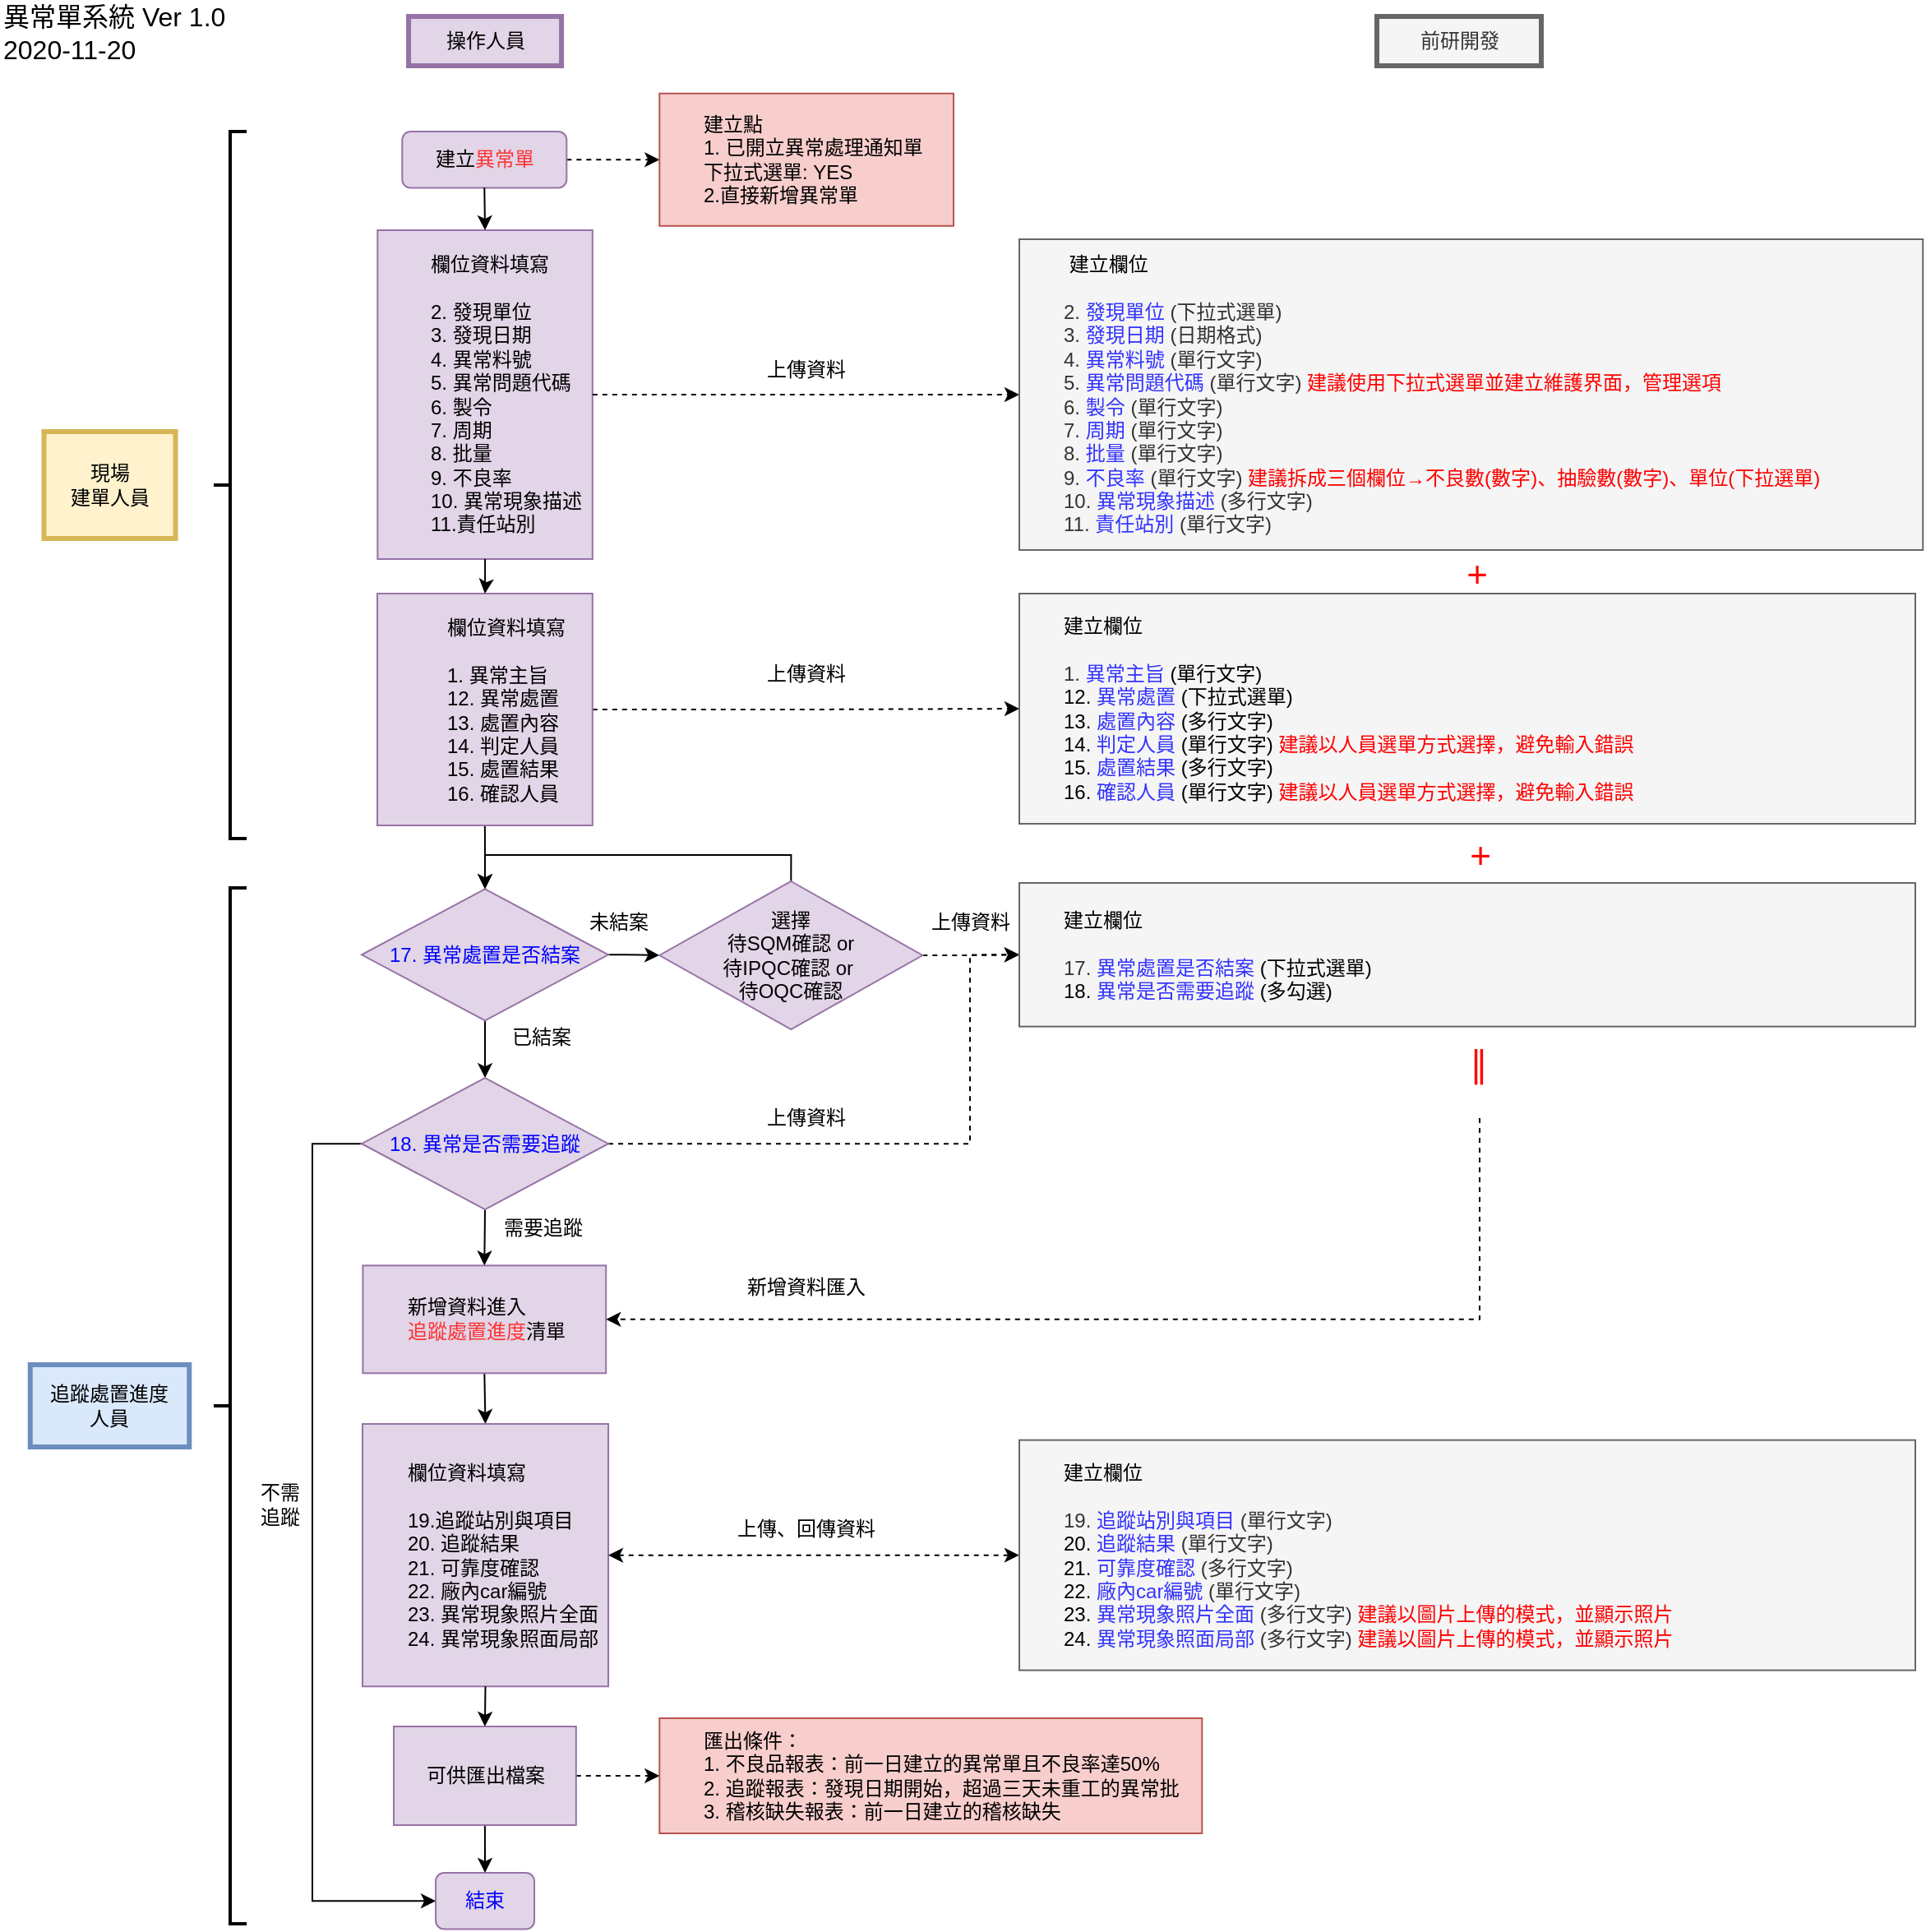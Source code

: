 <mxfile version="13.10.1" type="github">
  <diagram id="C5RBs43oDa-KdzZeNtuy" name="Page-1">
    <mxGraphModel dx="1414" dy="705" grid="1" gridSize="10" guides="1" tooltips="1" connect="1" arrows="1" fold="1" page="1" pageScale="1" pageWidth="827" pageHeight="1169" math="0" shadow="0">
      <root>
        <mxCell id="WIyWlLk6GJQsqaUBKTNV-0" />
        <mxCell id="WIyWlLk6GJQsqaUBKTNV-1" parent="WIyWlLk6GJQsqaUBKTNV-0" />
        <mxCell id="Eh5jYCoMW4ihjGhhxJcw-121" value="前研開發" style="text;html=1;strokeColor=#666666;fillColor=#f5f5f5;align=center;verticalAlign=middle;whiteSpace=wrap;rounded=0;strokeWidth=3;fontColor=#333333;" parent="WIyWlLk6GJQsqaUBKTNV-1" vertex="1">
          <mxGeometry x="877.5" y="50.0" width="100" height="30" as="geometry" />
        </mxCell>
        <mxCell id="Eh5jYCoMW4ihjGhhxJcw-122" value="&lt;span lang=&quot;EN-US&quot; style=&quot;font-size: 16px&quot;&gt;&lt;span class=&quot;926482506-07022020&quot; style=&quot;font-size: 16px&quot;&gt;異常單系統&amp;nbsp;&lt;/span&gt;&lt;/span&gt;Ver 1.0&lt;br style=&quot;font-size: 16px&quot;&gt;2020-11-20" style="text;html=1;align=left;verticalAlign=middle;resizable=0;points=[];autosize=1;fontSize=16;" parent="WIyWlLk6GJQsqaUBKTNV-1" vertex="1">
          <mxGeometry x="40" y="40" width="150" height="40" as="geometry" />
        </mxCell>
        <mxCell id="Eh5jYCoMW4ihjGhhxJcw-124" value="操作人員" style="rounded=0;whiteSpace=wrap;html=1;align=center;labelBorderColor=none;fillColor=#e1d5e7;strokeColor=#9673a6;strokeWidth=3;" parent="WIyWlLk6GJQsqaUBKTNV-1" vertex="1">
          <mxGeometry x="288.53" y="50.0" width="93" height="30" as="geometry" />
        </mxCell>
        <mxCell id="Eh5jYCoMW4ihjGhhxJcw-125" value="上傳資料" style="text;html=1;align=center;verticalAlign=middle;resizable=0;points=[];autosize=1;fontColor=#000000;" parent="WIyWlLk6GJQsqaUBKTNV-1" vertex="1">
          <mxGeometry x="500" y="255.44" width="60" height="20" as="geometry" />
        </mxCell>
        <mxCell id="Eh5jYCoMW4ihjGhhxJcw-126" value="現場&lt;br&gt;建單人員" style="text;html=1;strokeColor=#d6b656;fillColor=#fff2cc;align=center;verticalAlign=middle;whiteSpace=wrap;rounded=0;strokeWidth=3;" parent="WIyWlLk6GJQsqaUBKTNV-1" vertex="1">
          <mxGeometry x="66.76" y="302.5" width="80" height="65" as="geometry" />
        </mxCell>
        <mxCell id="Eh5jYCoMW4ihjGhhxJcw-127" value="追蹤處置進度&lt;br&gt;人員" style="text;html=1;strokeColor=#6c8ebf;fillColor=#dae8fc;align=center;verticalAlign=middle;whiteSpace=wrap;rounded=0;strokeWidth=3;" parent="WIyWlLk6GJQsqaUBKTNV-1" vertex="1">
          <mxGeometry x="58.38" y="870.0" width="96.75" height="50" as="geometry" />
        </mxCell>
        <mxCell id="cUPp4d9u8EF8deKhaHH2-52" style="edgeStyle=none;rounded=0;orthogonalLoop=1;jettySize=auto;html=1;exitX=1;exitY=0.5;exitDx=0;exitDy=0;startArrow=none;startFill=0;endArrow=classic;endFill=1;dashed=1;" parent="WIyWlLk6GJQsqaUBKTNV-1" source="Eh5jYCoMW4ihjGhhxJcw-129" target="cUPp4d9u8EF8deKhaHH2-51" edge="1">
          <mxGeometry relative="1" as="geometry" />
        </mxCell>
        <mxCell id="Eh5jYCoMW4ihjGhhxJcw-129" value="建立&lt;font color=&quot;#ff3333&quot;&gt;異常單&lt;/font&gt;" style="rounded=1;whiteSpace=wrap;html=1;strokeColor=#9673a6;strokeWidth=1;align=center;fillColor=#e1d5e7;" parent="WIyWlLk6GJQsqaUBKTNV-1" vertex="1">
          <mxGeometry x="284.65" y="120" width="100" height="34.26" as="geometry" />
        </mxCell>
        <mxCell id="Eh5jYCoMW4ihjGhhxJcw-132" value="上傳、回傳資料" style="text;html=1;align=center;verticalAlign=middle;resizable=0;points=[];autosize=1;fontColor=#000000;" parent="WIyWlLk6GJQsqaUBKTNV-1" vertex="1">
          <mxGeometry x="480" y="960" width="100" height="20" as="geometry" />
        </mxCell>
        <mxCell id="Eh5jYCoMW4ihjGhhxJcw-153" style="edgeStyle=orthogonalEdgeStyle;rounded=0;orthogonalLoop=1;jettySize=auto;html=1;exitX=0.5;exitY=1;exitDx=0;exitDy=0;entryX=0.5;entryY=0;entryDx=0;entryDy=0;startArrow=none;startFill=0;endArrow=classic;endFill=1;fontSize=12;fontColor=#FF0000;" parent="WIyWlLk6GJQsqaUBKTNV-1" source="Eh5jYCoMW4ihjGhhxJcw-155" target="Eh5jYCoMW4ihjGhhxJcw-165" edge="1">
          <mxGeometry relative="1" as="geometry">
            <mxPoint x="334.78" y="977.32" as="targetPoint" />
          </mxGeometry>
        </mxCell>
        <mxCell id="Eh5jYCoMW4ihjGhhxJcw-155" value="&lt;blockquote style=&quot;margin: 0 0 0 40px ; border: none ; padding: 0px&quot;&gt;&lt;span style=&quot;white-space: nowrap&quot;&gt;新增資料進入&lt;br&gt;&lt;font color=&quot;#ff3333&quot;&gt;追蹤處置進度&lt;/font&gt;清單&lt;br&gt;&lt;/span&gt;&lt;/blockquote&gt;" style="rounded=0;whiteSpace=wrap;html=1;align=left;labelBorderColor=none;fillColor=#e1d5e7;strokeColor=#9673a6;spacingLeft=-15;" parent="WIyWlLk6GJQsqaUBKTNV-1" vertex="1">
          <mxGeometry x="260.7" y="809.66" width="147.9" height="65.48" as="geometry" />
        </mxCell>
        <mxCell id="Eh5jYCoMW4ihjGhhxJcw-158" value="&lt;blockquote style=&quot;margin: 0 0 0 40px ; border: none ; padding: 0px&quot;&gt;&lt;div style=&quot;text-align: left&quot;&gt;&lt;span&gt;欄位資料填寫&lt;/span&gt;&lt;/div&gt;&lt;div style=&quot;text-align: left&quot;&gt;&lt;br&gt;&lt;/div&gt;&lt;div style=&quot;text-align: left&quot;&gt;&lt;span&gt;2. 發現單位&lt;/span&gt;&lt;/div&gt;&lt;div style=&quot;text-align: left&quot;&gt;&lt;span&gt;3. 發現日期&lt;/span&gt;&lt;/div&gt;&lt;div style=&quot;text-align: left&quot;&gt;&lt;span&gt;4. 異常料號&lt;/span&gt;&lt;/div&gt;&lt;div style=&quot;text-align: left&quot;&gt;&lt;span&gt;5. 異常問題代碼&lt;/span&gt;&lt;/div&gt;&lt;div style=&quot;text-align: left&quot;&gt;&lt;span&gt;6. 製令&lt;/span&gt;&lt;/div&gt;&lt;div style=&quot;text-align: left&quot;&gt;&lt;span&gt;7. 周期&lt;/span&gt;&lt;/div&gt;&lt;div style=&quot;text-align: left&quot;&gt;&lt;span&gt;8. 批量&lt;/span&gt;&lt;/div&gt;&lt;div style=&quot;text-align: left&quot;&gt;&lt;span&gt;9. 不良率&lt;/span&gt;&lt;/div&gt;&lt;div style=&quot;text-align: left&quot;&gt;&lt;span&gt;10. 異常現象描述&lt;/span&gt;&lt;/div&gt;&lt;div style=&quot;text-align: left&quot;&gt;&lt;span&gt;11.責任站別&lt;/span&gt;&lt;/div&gt;&lt;/blockquote&gt;" style="rounded=0;whiteSpace=wrap;html=1;align=center;labelBorderColor=none;fillColor=#e1d5e7;strokeColor=#9673a6;spacingLeft=-15;" parent="WIyWlLk6GJQsqaUBKTNV-1" vertex="1">
          <mxGeometry x="269.66" y="180" width="130.74" height="200" as="geometry" />
        </mxCell>
        <mxCell id="Eh5jYCoMW4ihjGhhxJcw-165" value="&lt;blockquote style=&quot;margin: 0 0 0 40px ; border: none ; padding: 0px&quot;&gt;&lt;div&gt;&lt;span style=&quot;white-space: nowrap&quot;&gt;欄位資料填寫&lt;/span&gt;&lt;/div&gt;&lt;div&gt;&lt;span style=&quot;white-space: nowrap&quot;&gt;&lt;br&gt;&lt;/span&gt;&lt;/div&gt;&lt;div&gt;&lt;span&gt;&lt;span style=&quot;white-space: nowrap&quot;&gt;19.&lt;/span&gt;追蹤站別與項目20.&amp;nbsp;&lt;/span&gt;&lt;span&gt;追蹤結果&lt;/span&gt;&lt;/div&gt;&lt;div&gt;&lt;span&gt;21. 可靠度確認&lt;/span&gt;&lt;/div&gt;&lt;div&gt;&lt;span&gt;22. 廠內car編號&lt;/span&gt;&lt;/div&gt;&lt;div&gt;&lt;span&gt;23. 異常現象照片全面&lt;/span&gt;&lt;/div&gt;&lt;div&gt;&lt;span&gt;24. 異常現象照面局部&lt;/span&gt;&lt;/div&gt;&lt;/blockquote&gt;" style="rounded=0;whiteSpace=wrap;html=1;align=left;labelBorderColor=none;fillColor=#e1d5e7;strokeColor=#9673a6;spacingLeft=-15;" parent="WIyWlLk6GJQsqaUBKTNV-1" vertex="1">
          <mxGeometry x="260.5" y="906" width="149.5" height="159.65" as="geometry" />
        </mxCell>
        <mxCell id="Eh5jYCoMW4ihjGhhxJcw-221" style="edgeStyle=orthogonalEdgeStyle;rounded=0;orthogonalLoop=1;jettySize=auto;html=1;exitX=0.5;exitY=1;exitDx=0;exitDy=0;entryX=0.5;entryY=0;entryDx=0;entryDy=0;" parent="WIyWlLk6GJQsqaUBKTNV-1" source="Eh5jYCoMW4ihjGhhxJcw-129" target="Eh5jYCoMW4ihjGhhxJcw-158" edge="1">
          <mxGeometry relative="1" as="geometry">
            <mxPoint x="334.66" y="194.26" as="sourcePoint" />
            <mxPoint x="334.65" y="207" as="targetPoint" />
          </mxGeometry>
        </mxCell>
        <mxCell id="Eh5jYCoMW4ihjGhhxJcw-230" value="" style="strokeWidth=2;html=1;shape=mxgraph.flowchart.annotation_2;align=left;labelPosition=right;pointerEvents=1;" parent="WIyWlLk6GJQsqaUBKTNV-1" vertex="1">
          <mxGeometry x="170" y="120" width="20" height="430" as="geometry" />
        </mxCell>
        <mxCell id="Eh5jYCoMW4ihjGhhxJcw-231" value="" style="strokeWidth=2;html=1;shape=mxgraph.flowchart.annotation_2;align=left;labelPosition=right;pointerEvents=1;" parent="WIyWlLk6GJQsqaUBKTNV-1" vertex="1">
          <mxGeometry x="170" y="580" width="20" height="630" as="geometry" />
        </mxCell>
        <mxCell id="Eh5jYCoMW4ihjGhhxJcw-249" style="edgeStyle=orthogonalEdgeStyle;rounded=0;orthogonalLoop=1;jettySize=auto;html=1;exitX=0.5;exitY=1;exitDx=0;exitDy=0;entryX=0.5;entryY=0;entryDx=0;entryDy=0;" parent="WIyWlLk6GJQsqaUBKTNV-1" source="Eh5jYCoMW4ihjGhhxJcw-244" target="Eh5jYCoMW4ihjGhhxJcw-248" edge="1">
          <mxGeometry relative="1" as="geometry">
            <mxPoint x="335.0" y="685.58" as="targetPoint" />
          </mxGeometry>
        </mxCell>
        <mxCell id="Eh5jYCoMW4ihjGhhxJcw-254" style="edgeStyle=orthogonalEdgeStyle;rounded=0;orthogonalLoop=1;jettySize=auto;html=1;exitX=1;exitY=0.5;exitDx=0;exitDy=0;" parent="WIyWlLk6GJQsqaUBKTNV-1" source="Eh5jYCoMW4ihjGhhxJcw-244" target="cUPp4d9u8EF8deKhaHH2-3" edge="1">
          <mxGeometry relative="1" as="geometry">
            <mxPoint x="441.15" y="620.655" as="targetPoint" />
          </mxGeometry>
        </mxCell>
        <mxCell id="Eh5jYCoMW4ihjGhhxJcw-244" value="&lt;span style=&quot;color: rgb(0 , 0 , 255)&quot;&gt;17. 異常處置是否結案&lt;/span&gt;" style="rhombus;whiteSpace=wrap;html=1;fillColor=#e1d5e7;strokeColor=#9673a6;" parent="WIyWlLk6GJQsqaUBKTNV-1" vertex="1">
          <mxGeometry x="260" y="580.65" width="150" height="80" as="geometry" />
        </mxCell>
        <mxCell id="Eh5jYCoMW4ihjGhhxJcw-247" value="已結案" style="text;html=1;align=center;verticalAlign=middle;resizable=0;points=[];autosize=1;fontColor=#000000;" parent="WIyWlLk6GJQsqaUBKTNV-1" vertex="1">
          <mxGeometry x="344.4" y="660.65" width="50" height="20" as="geometry" />
        </mxCell>
        <mxCell id="Eh5jYCoMW4ihjGhhxJcw-250" style="edgeStyle=orthogonalEdgeStyle;rounded=0;orthogonalLoop=1;jettySize=auto;html=1;exitX=0.5;exitY=1;exitDx=0;exitDy=0;entryX=0.5;entryY=0;entryDx=0;entryDy=0;" parent="WIyWlLk6GJQsqaUBKTNV-1" source="Eh5jYCoMW4ihjGhhxJcw-248" target="Eh5jYCoMW4ihjGhhxJcw-155" edge="1">
          <mxGeometry relative="1" as="geometry" />
        </mxCell>
        <mxCell id="4e2cg7TeYEzU8dZEfggz-12" style="edgeStyle=orthogonalEdgeStyle;rounded=0;orthogonalLoop=1;jettySize=auto;html=1;exitX=1;exitY=0.5;exitDx=0;exitDy=0;entryX=0;entryY=0.5;entryDx=0;entryDy=0;dashed=1;" edge="1" parent="WIyWlLk6GJQsqaUBKTNV-1" source="Eh5jYCoMW4ihjGhhxJcw-248" target="4e2cg7TeYEzU8dZEfggz-20">
          <mxGeometry relative="1" as="geometry">
            <mxPoint x="660" y="620.65" as="targetPoint" />
            <Array as="points">
              <mxPoint x="630" y="736" />
              <mxPoint x="630" y="621" />
            </Array>
          </mxGeometry>
        </mxCell>
        <mxCell id="4e2cg7TeYEzU8dZEfggz-18" style="edgeStyle=orthogonalEdgeStyle;rounded=0;orthogonalLoop=1;jettySize=auto;html=1;exitX=0;exitY=0.5;exitDx=0;exitDy=0;entryX=0;entryY=0.5;entryDx=0;entryDy=0;startArrow=none;startFill=0;" edge="1" parent="WIyWlLk6GJQsqaUBKTNV-1" source="Eh5jYCoMW4ihjGhhxJcw-248" target="cUPp4d9u8EF8deKhaHH2-22">
          <mxGeometry relative="1" as="geometry">
            <Array as="points">
              <mxPoint x="230" y="736" />
              <mxPoint x="230" y="1196" />
            </Array>
          </mxGeometry>
        </mxCell>
        <mxCell id="Eh5jYCoMW4ihjGhhxJcw-248" value="&lt;span style=&quot;color: rgb(0 , 0 , 255)&quot;&gt;18. 異常是否需要追蹤&lt;/span&gt;" style="rhombus;whiteSpace=wrap;html=1;fillColor=#e1d5e7;strokeColor=#9673a6;" parent="WIyWlLk6GJQsqaUBKTNV-1" vertex="1">
          <mxGeometry x="260" y="695.58" width="150" height="80" as="geometry" />
        </mxCell>
        <mxCell id="Eh5jYCoMW4ihjGhhxJcw-251" value="需要追蹤" style="text;html=1;align=center;verticalAlign=middle;resizable=0;points=[];autosize=1;fontColor=#000000;" parent="WIyWlLk6GJQsqaUBKTNV-1" vertex="1">
          <mxGeometry x="340.4" y="777.0" width="60" height="20" as="geometry" />
        </mxCell>
        <mxCell id="cUPp4d9u8EF8deKhaHH2-0" value="未結案" style="text;html=1;align=center;verticalAlign=middle;resizable=0;points=[];autosize=1;fontColor=#000000;" parent="WIyWlLk6GJQsqaUBKTNV-1" vertex="1">
          <mxGeometry x="391.15" y="590.96" width="50" height="20" as="geometry" />
        </mxCell>
        <mxCell id="4e2cg7TeYEzU8dZEfggz-2" style="edgeStyle=orthogonalEdgeStyle;rounded=0;orthogonalLoop=1;jettySize=auto;html=1;exitX=0.5;exitY=0;exitDx=0;exitDy=0;entryX=0.5;entryY=0;entryDx=0;entryDy=0;" edge="1" parent="WIyWlLk6GJQsqaUBKTNV-1" source="cUPp4d9u8EF8deKhaHH2-3" target="Eh5jYCoMW4ihjGhhxJcw-244">
          <mxGeometry relative="1" as="geometry">
            <Array as="points">
              <mxPoint x="521.4" y="560" />
              <mxPoint x="335.4" y="560" />
            </Array>
          </mxGeometry>
        </mxCell>
        <mxCell id="4e2cg7TeYEzU8dZEfggz-11" style="edgeStyle=orthogonalEdgeStyle;rounded=0;orthogonalLoop=1;jettySize=auto;html=1;exitX=1;exitY=0.5;exitDx=0;exitDy=0;entryX=0;entryY=0.5;entryDx=0;entryDy=0;dashed=1;" edge="1" parent="WIyWlLk6GJQsqaUBKTNV-1" source="cUPp4d9u8EF8deKhaHH2-3" target="4e2cg7TeYEzU8dZEfggz-20">
          <mxGeometry relative="1" as="geometry">
            <mxPoint x="660" y="620.65" as="targetPoint" />
          </mxGeometry>
        </mxCell>
        <mxCell id="cUPp4d9u8EF8deKhaHH2-3" value="&lt;span&gt;選擇&lt;/span&gt;&lt;br&gt;&lt;span&gt;待SQM確認 or&lt;/span&gt;&lt;br&gt;&lt;span&gt;待IPQC確認 or&amp;nbsp;&lt;/span&gt;&lt;br&gt;&lt;span&gt;待OQC確認&lt;/span&gt;" style="rhombus;whiteSpace=wrap;html=1;fillColor=#e1d5e7;strokeColor=#9673a6;" parent="WIyWlLk6GJQsqaUBKTNV-1" vertex="1">
          <mxGeometry x="441.15" y="576" width="160" height="90" as="geometry" />
        </mxCell>
        <mxCell id="cUPp4d9u8EF8deKhaHH2-9" value="不需&lt;br&gt;追蹤" style="text;html=1;align=center;verticalAlign=middle;resizable=0;points=[];autosize=1;fontColor=#000000;" parent="WIyWlLk6GJQsqaUBKTNV-1" vertex="1">
          <mxGeometry x="190" y="940.0" width="40" height="30" as="geometry" />
        </mxCell>
        <mxCell id="cUPp4d9u8EF8deKhaHH2-42" style="rounded=0;orthogonalLoop=1;jettySize=auto;html=1;exitX=0.5;exitY=1;exitDx=0;exitDy=0;entryX=0.5;entryY=0;entryDx=0;entryDy=0;" parent="WIyWlLk6GJQsqaUBKTNV-1" source="4e2cg7TeYEzU8dZEfggz-3" target="Eh5jYCoMW4ihjGhhxJcw-244" edge="1">
          <mxGeometry relative="1" as="geometry">
            <mxPoint x="335.1" y="691" as="sourcePoint" />
          </mxGeometry>
        </mxCell>
        <mxCell id="cUPp4d9u8EF8deKhaHH2-22" value="&lt;font color=&quot;#0000ff&quot;&gt;結束&lt;/font&gt;" style="rounded=1;whiteSpace=wrap;html=1;strokeColor=#9673a6;strokeWidth=1;align=center;fillColor=#e1d5e7;" parent="WIyWlLk6GJQsqaUBKTNV-1" vertex="1">
          <mxGeometry x="305.03" y="1179" width="60" height="34.26" as="geometry" />
        </mxCell>
        <mxCell id="cUPp4d9u8EF8deKhaHH2-23" style="edgeStyle=orthogonalEdgeStyle;rounded=0;orthogonalLoop=1;jettySize=auto;html=1;exitX=0.5;exitY=1;exitDx=0;exitDy=0;entryX=0.5;entryY=0;entryDx=0;entryDy=0;startArrow=none;startFill=0;endArrow=classic;endFill=1;fontSize=21;" parent="WIyWlLk6GJQsqaUBKTNV-1" source="4e2cg7TeYEzU8dZEfggz-1" target="cUPp4d9u8EF8deKhaHH2-22" edge="1">
          <mxGeometry relative="1" as="geometry">
            <mxPoint x="334.78" y="1287.19" as="targetPoint" />
            <mxPoint x="335.0" y="1065.65" as="sourcePoint" />
          </mxGeometry>
        </mxCell>
        <mxCell id="cUPp4d9u8EF8deKhaHH2-25" style="edgeStyle=orthogonalEdgeStyle;rounded=0;orthogonalLoop=1;jettySize=auto;html=1;exitX=1;exitY=0.5;exitDx=0;exitDy=0;dashed=1;startArrow=none;startFill=0;endArrow=classic;endFill=1;fontSize=12;fontColor=#FF0000;entryX=0;entryY=0.5;entryDx=0;entryDy=0;" parent="WIyWlLk6GJQsqaUBKTNV-1" source="Eh5jYCoMW4ihjGhhxJcw-158" target="4e2cg7TeYEzU8dZEfggz-6" edge="1">
          <mxGeometry relative="1" as="geometry">
            <mxPoint x="835.4" y="280" as="targetPoint" />
            <mxPoint x="399.66" y="280" as="sourcePoint" />
            <Array as="points" />
          </mxGeometry>
        </mxCell>
        <mxCell id="cUPp4d9u8EF8deKhaHH2-29" value="&lt;font style=&quot;font-size: 22px&quot;&gt;+&lt;/font&gt;" style="text;html=1;align=center;verticalAlign=middle;resizable=0;points=[];autosize=1;fontSize=12;fontColor=#FF0000;" parent="WIyWlLk6GJQsqaUBKTNV-1" vertex="1">
          <mxGeometry x="923.44" y="380.0" width="30" height="20" as="geometry" />
        </mxCell>
        <mxCell id="cUPp4d9u8EF8deKhaHH2-33" style="edgeStyle=orthogonalEdgeStyle;rounded=0;orthogonalLoop=1;jettySize=auto;html=1;dashed=1;startArrow=classic;startFill=1;endArrow=classic;endFill=1;fontSize=12;fontColor=#FF0000;entryX=0;entryY=0.5;entryDx=0;entryDy=0;" parent="WIyWlLk6GJQsqaUBKTNV-1" source="Eh5jYCoMW4ihjGhhxJcw-165" target="4e2cg7TeYEzU8dZEfggz-21" edge="1">
          <mxGeometry relative="1" as="geometry">
            <mxPoint x="667.65" y="985.83" as="targetPoint" />
            <mxPoint x="407.15" y="976" as="sourcePoint" />
            <Array as="points" />
          </mxGeometry>
        </mxCell>
        <mxCell id="cUPp4d9u8EF8deKhaHH2-34" style="edgeStyle=orthogonalEdgeStyle;rounded=0;orthogonalLoop=1;jettySize=auto;html=1;exitX=0.5;exitY=1;exitDx=0;exitDy=0;" parent="WIyWlLk6GJQsqaUBKTNV-1" edge="1">
          <mxGeometry relative="1" as="geometry">
            <mxPoint x="670.55" y="1001" as="sourcePoint" />
            <mxPoint x="670.55" y="1001" as="targetPoint" />
          </mxGeometry>
        </mxCell>
        <mxCell id="cUPp4d9u8EF8deKhaHH2-43" style="edgeStyle=orthogonalEdgeStyle;rounded=0;orthogonalLoop=1;jettySize=auto;html=1;dashed=1;startArrow=none;startFill=0;endArrow=classic;endFill=1;fontSize=12;fontColor=#FF0000;entryX=1;entryY=0.5;entryDx=0;entryDy=0;" parent="WIyWlLk6GJQsqaUBKTNV-1" target="Eh5jYCoMW4ihjGhhxJcw-155" edge="1">
          <mxGeometry relative="1" as="geometry">
            <mxPoint x="1080.4" y="946" as="targetPoint" />
            <mxPoint x="940" y="720" as="sourcePoint" />
            <Array as="points">
              <mxPoint x="940" y="842" />
            </Array>
          </mxGeometry>
        </mxCell>
        <mxCell id="cUPp4d9u8EF8deKhaHH2-47" value="&lt;font style=&quot;font-size: 22px&quot;&gt;+&lt;/font&gt;" style="text;html=1;align=center;verticalAlign=middle;resizable=0;points=[];autosize=1;fontSize=12;fontColor=#FF0000;" parent="WIyWlLk6GJQsqaUBKTNV-1" vertex="1">
          <mxGeometry x="925.19" y="551" width="30" height="20" as="geometry" />
        </mxCell>
        <mxCell id="cUPp4d9u8EF8deKhaHH2-49" value="新增資料匯入" style="text;html=1;align=center;verticalAlign=middle;resizable=0;points=[];autosize=1;fontColor=#000000;" parent="WIyWlLk6GJQsqaUBKTNV-1" vertex="1">
          <mxGeometry x="485" y="812.66" width="90" height="20" as="geometry" />
        </mxCell>
        <mxCell id="cUPp4d9u8EF8deKhaHH2-51" value="&lt;blockquote style=&quot;margin: 0 0 0 40px ; border: none ; padding: 0px&quot;&gt;&lt;span&gt;建立點&lt;/span&gt;&lt;br&gt;&lt;span&gt;1. 已開立異常處理通知單&amp;nbsp;&lt;br&gt;&lt;/span&gt;&lt;span&gt;下拉式選單: YES&lt;/span&gt;&lt;br&gt;&lt;span&gt;2.直接新增異常單&lt;/span&gt;&lt;br&gt;&lt;/blockquote&gt;" style="rounded=0;whiteSpace=wrap;html=1;align=left;labelBorderColor=none;fillColor=#f8cecc;strokeColor=#b85450;spacingLeft=-15;" parent="WIyWlLk6GJQsqaUBKTNV-1" vertex="1">
          <mxGeometry x="441.15" y="96.86" width="178.85" height="80.54" as="geometry" />
        </mxCell>
        <mxCell id="4e2cg7TeYEzU8dZEfggz-0" value="&lt;blockquote style=&quot;margin: 0 0 0 40px ; border: none ; padding: 0px&quot;&gt;&lt;div&gt;匯出條件：&lt;/div&gt;&lt;div&gt;&lt;span lang=&quot;EN-US&quot; style=&quot;text-indent: 24pt ; font-family: , sans-serif&quot;&gt;1.&amp;nbsp;&lt;/span&gt;&lt;span style=&quot;text-indent: 24pt ; font-family: , sans-serif&quot;&gt;不良品報表：前一日建立的異常單且不良率達&lt;span lang=&quot;EN-US&quot;&gt;50%&lt;/span&gt;&lt;/span&gt;&lt;/div&gt;&lt;div&gt;&lt;span lang=&quot;EN-US&quot; style=&quot;text-indent: 24pt ; font-family: , sans-serif&quot;&gt;2.&amp;nbsp;&lt;/span&gt;&lt;span style=&quot;text-indent: 24pt ; font-family: , sans-serif&quot;&gt;追蹤報表：發現日期開始，超過三天未重工的異常批&lt;/span&gt;&lt;/div&gt;&lt;div&gt;&lt;span lang=&quot;EN-US&quot; style=&quot;text-indent: 24pt ; font-family: , sans-serif&quot;&gt;3.&amp;nbsp;&lt;/span&gt;&lt;span style=&quot;text-indent: 24pt ; font-family: , sans-serif&quot;&gt;稽核缺失報表：前一日建立的稽核缺失&lt;/span&gt;&lt;/div&gt;&lt;/blockquote&gt;" style="rounded=0;whiteSpace=wrap;html=1;align=left;labelBorderColor=none;fillColor=#f8cecc;strokeColor=#b85450;spacingLeft=-15;" vertex="1" parent="WIyWlLk6GJQsqaUBKTNV-1">
          <mxGeometry x="441.15" y="1085" width="330" height="70" as="geometry" />
        </mxCell>
        <mxCell id="4e2cg7TeYEzU8dZEfggz-9" style="edgeStyle=orthogonalEdgeStyle;rounded=0;orthogonalLoop=1;jettySize=auto;html=1;exitX=1;exitY=0.5;exitDx=0;exitDy=0;entryX=0;entryY=0.5;entryDx=0;entryDy=0;dashed=1;" edge="1" parent="WIyWlLk6GJQsqaUBKTNV-1" source="4e2cg7TeYEzU8dZEfggz-3" target="4e2cg7TeYEzU8dZEfggz-8">
          <mxGeometry relative="1" as="geometry" />
        </mxCell>
        <mxCell id="4e2cg7TeYEzU8dZEfggz-3" value="&lt;blockquote style=&quot;margin: 0 0 0 40px ; border: none ; padding: 0px&quot;&gt;&lt;div style=&quot;text-align: left&quot;&gt;&lt;span&gt;欄位資料填寫&lt;/span&gt;&lt;/div&gt;&lt;div style=&quot;text-align: left&quot;&gt;&lt;br&gt;&lt;/div&gt;&lt;div style=&quot;text-align: left&quot;&gt;&lt;span&gt;1. 異常主旨&lt;/span&gt;&lt;/div&gt;&lt;div style=&quot;text-align: left&quot;&gt;&lt;span&gt;12. 異常處置&lt;/span&gt;&lt;/div&gt;&lt;div style=&quot;text-align: left&quot;&gt;&lt;span&gt;13. 處置內容&lt;/span&gt;&lt;/div&gt;&lt;div style=&quot;text-align: left&quot;&gt;&lt;span&gt;14. 判定人員&lt;/span&gt;&lt;/div&gt;&lt;div style=&quot;text-align: left&quot;&gt;&lt;span&gt;15. 處置結果&lt;/span&gt;&lt;/div&gt;&lt;div style=&quot;text-align: left&quot;&gt;&lt;span&gt;16. 確認人員&lt;/span&gt;&lt;/div&gt;&lt;/blockquote&gt;" style="rounded=0;whiteSpace=wrap;html=1;align=center;labelBorderColor=none;fillColor=#e1d5e7;strokeColor=#9673a6;spacingLeft=-15;" vertex="1" parent="WIyWlLk6GJQsqaUBKTNV-1">
          <mxGeometry x="269.5" y="401" width="130.9" height="141" as="geometry" />
        </mxCell>
        <mxCell id="4e2cg7TeYEzU8dZEfggz-4" value="" style="edgeStyle=orthogonalEdgeStyle;rounded=0;orthogonalLoop=1;jettySize=auto;html=1;entryX=0.5;entryY=0;entryDx=0;entryDy=0;" edge="1" parent="WIyWlLk6GJQsqaUBKTNV-1" source="Eh5jYCoMW4ihjGhhxJcw-158" target="4e2cg7TeYEzU8dZEfggz-3">
          <mxGeometry relative="1" as="geometry">
            <mxPoint x="335.1" y="511" as="targetPoint" />
            <mxPoint x="334.733" y="380" as="sourcePoint" />
          </mxGeometry>
        </mxCell>
        <mxCell id="4e2cg7TeYEzU8dZEfggz-6" value="&lt;blockquote style=&quot;margin: 0 0 0 40px ; border: none ; padding: 0px&quot;&gt;&lt;div style=&quot;color: rgb(51 , 51 , 51)&quot;&gt;&lt;span style=&quot;color: rgb(0 , 0 , 0)&quot;&gt;&amp;nbsp;建立欄位&lt;/span&gt;&lt;br&gt;&lt;/div&gt;&lt;div style=&quot;color: rgb(51 , 51 , 51)&quot;&gt;&lt;span style=&quot;color: rgb(0 , 0 , 0)&quot;&gt;&lt;br&gt;&lt;/span&gt;&lt;/div&gt;&lt;div&gt;&lt;font&gt;2.&lt;/font&gt;&lt;font color=&quot;#3333ff&quot; style=&quot;color: rgb(51 , 51 , 51)&quot;&gt; &lt;/font&gt;&lt;font color=&quot;#3333ff&quot;&gt;發現單位&lt;/font&gt;&lt;font color=&quot;#0000ff&quot; style=&quot;color: rgb(51 , 51 , 51)&quot;&gt;&amp;nbsp;&lt;/font&gt;&lt;font color=&quot;#333333&quot;&gt;(下拉式選單)&lt;/font&gt;&lt;br&gt;&lt;/div&gt;&lt;div style=&quot;color: rgb(51 , 51 , 51)&quot;&gt;3.&amp;nbsp;&lt;font color=&quot;#3333ff&quot;&gt;發現日期&lt;/font&gt;&amp;nbsp;(日期格式)&lt;/div&gt;&lt;div style=&quot;color: rgb(51 , 51 , 51)&quot;&gt;4.&amp;nbsp;&lt;font color=&quot;#3333ff&quot;&gt;異常料號&lt;/font&gt;&amp;nbsp;(單行文字)&lt;/div&gt;&lt;div style=&quot;color: rgb(51 , 51 , 51)&quot;&gt;5.&amp;nbsp;&lt;font color=&quot;#3333ff&quot;&gt;異常問題代碼&lt;/font&gt;&amp;nbsp;(單行文字)&amp;nbsp;&lt;font color=&quot;#ff0000&quot;&gt;建議使用下拉式選單並建立維護界面，管理選項&lt;/font&gt;&lt;/div&gt;&lt;div&gt;&lt;font&gt;6.&lt;/font&gt;&lt;font color=&quot;#ff0000&quot; style=&quot;color: rgb(51 , 51 , 51)&quot;&gt;&amp;nbsp;&lt;/font&gt;&lt;font color=&quot;#3333ff&quot;&gt;製令&lt;/font&gt;&lt;font color=&quot;#333333&quot;&gt;&amp;nbsp;(單行文字)&lt;/font&gt;&lt;/div&gt;&lt;div style=&quot;color: rgb(51 , 51 , 51)&quot;&gt;7.&amp;nbsp;&lt;font color=&quot;#3333ff&quot;&gt;周期&lt;/font&gt;&amp;nbsp;(單行文字)&lt;/div&gt;&lt;div style=&quot;color: rgb(51 , 51 , 51)&quot;&gt;8.&amp;nbsp;&lt;font color=&quot;#3333ff&quot;&gt;批量&lt;/font&gt;&amp;nbsp;(單行文字)&lt;/div&gt;&lt;div style=&quot;color: rgb(51 , 51 , 51)&quot;&gt;9.&amp;nbsp;&lt;font color=&quot;#3333ff&quot;&gt;不良率&lt;/font&gt;&amp;nbsp;(單行文字)&amp;nbsp;&lt;font color=&quot;#ff0000&quot;&gt;建議拆成三個欄位→不良數&lt;span lang=&quot;EN-US&quot;&gt;(&lt;/span&gt;數字&lt;span lang=&quot;EN-US&quot;&gt;)&lt;/span&gt;、抽驗數&lt;span lang=&quot;EN-US&quot;&gt;(&lt;/span&gt;數字&lt;span lang=&quot;EN-US&quot;&gt;)&lt;/span&gt;、單位&lt;span lang=&quot;EN-US&quot;&gt;(&lt;/span&gt;下拉選單&lt;/font&gt;&lt;span lang=&quot;EN-US&quot;&gt;&lt;font color=&quot;#ff0000&quot;&gt;)&lt;/font&gt;&lt;/span&gt;&lt;/div&gt;&lt;div&gt;&lt;span lang=&quot;EN-US&quot;&gt;&lt;font&gt;10.&lt;/font&gt;&lt;font color=&quot;#ff0000&quot; style=&quot;color: rgb(51 , 51 , 51)&quot;&gt;&amp;nbsp;&lt;/font&gt;&lt;/span&gt;&lt;font color=&quot;#3333ff&quot;&gt;異常現象描述&lt;/font&gt;&lt;font color=&quot;#333333&quot;&gt;&amp;nbsp;(多行文字)&lt;/font&gt;&lt;/div&gt;&lt;div style=&quot;color: rgb(51 , 51 , 51)&quot;&gt;11.&amp;nbsp;&lt;font color=&quot;#3333ff&quot;&gt;責任站別&lt;/font&gt;&amp;nbsp;(單行文字)&lt;/div&gt;&lt;/blockquote&gt;" style="rounded=0;whiteSpace=wrap;html=1;align=left;labelBorderColor=none;fillColor=#f5f5f5;strokeColor=#666666;spacingLeft=-15;fontColor=#333333;" vertex="1" parent="WIyWlLk6GJQsqaUBKTNV-1">
          <mxGeometry x="660" y="185.5" width="549.62" height="189" as="geometry" />
        </mxCell>
        <mxCell id="4e2cg7TeYEzU8dZEfggz-8" value="&lt;blockquote style=&quot;margin: 0 0 0 40px ; border: none ; padding: 0px&quot;&gt;&lt;div&gt;&lt;span style=&quot;color: rgb(0 , 0 , 0)&quot;&gt;建立欄位&lt;/span&gt;&lt;br&gt;&lt;/div&gt;&lt;div&gt;&lt;span&gt;&lt;br&gt;&lt;/span&gt;&lt;/div&gt;&lt;div&gt;&lt;span&gt;1.&amp;nbsp;&lt;/span&gt;&lt;font color=&quot;#3333ff&quot;&gt;異常主旨&amp;nbsp;&lt;/font&gt;&lt;font color=&quot;#000000&quot;&gt;(單行文字)&lt;/font&gt;&lt;/div&gt;&lt;div&gt;&lt;font color=&quot;#000000&quot;&gt;12. &lt;/font&gt;&lt;font color=&quot;#3333ff&quot;&gt;異常處置&amp;nbsp;&lt;/font&gt;&lt;font color=&quot;#000000&quot;&gt;(下拉式選單)&lt;/font&gt;&lt;/div&gt;&lt;div&gt;&lt;font color=&quot;#000000&quot;&gt;13. &lt;/font&gt;&lt;font color=&quot;#3333ff&quot;&gt;處置內容&amp;nbsp;&lt;/font&gt;&lt;font color=&quot;#000000&quot;&gt;(多行文字)&lt;/font&gt;&lt;/div&gt;&lt;div&gt;&lt;font color=&quot;#000000&quot;&gt;14. &lt;/font&gt;&lt;font color=&quot;#3333ff&quot;&gt;判定人員&amp;nbsp;&lt;/font&gt;&lt;font color=&quot;#000000&quot;&gt;(單行文字)&amp;nbsp;&lt;/font&gt;&lt;font color=&quot;#ff0000&quot;&gt;建議以人員選單方式選擇，避免輸入錯誤&lt;/font&gt;&lt;/div&gt;&lt;div&gt;&lt;font color=&quot;#000000&quot;&gt;15. &lt;/font&gt;&lt;font color=&quot;#3333ff&quot;&gt;處置結果&amp;nbsp;&lt;/font&gt;&lt;font color=&quot;#000000&quot;&gt;(多行文字)&lt;/font&gt;&lt;/div&gt;&lt;div&gt;&lt;font color=&quot;#000000&quot;&gt;16. &lt;/font&gt;&lt;font color=&quot;#3333ff&quot;&gt;確認人員&amp;nbsp;&lt;/font&gt;&lt;font color=&quot;#000000&quot;&gt;(單行文字)&amp;nbsp;&lt;/font&gt;&lt;font color=&quot;#ff0000&quot;&gt;建議以人員選單方式選擇，避免輸入錯誤&lt;/font&gt;&lt;/div&gt;&lt;/blockquote&gt;" style="rounded=0;whiteSpace=wrap;html=1;align=left;labelBorderColor=none;fillColor=#f5f5f5;strokeColor=#666666;spacingLeft=-15;fontColor=#333333;" vertex="1" parent="WIyWlLk6GJQsqaUBKTNV-1">
          <mxGeometry x="660" y="401" width="545" height="140" as="geometry" />
        </mxCell>
        <mxCell id="4e2cg7TeYEzU8dZEfggz-10" value="上傳資料" style="text;html=1;align=center;verticalAlign=middle;resizable=0;points=[];autosize=1;fontColor=#000000;" vertex="1" parent="WIyWlLk6GJQsqaUBKTNV-1">
          <mxGeometry x="500" y="440" width="60" height="20" as="geometry" />
        </mxCell>
        <mxCell id="4e2cg7TeYEzU8dZEfggz-13" value="上傳資料" style="text;html=1;align=center;verticalAlign=middle;resizable=0;points=[];autosize=1;fontColor=#000000;" vertex="1" parent="WIyWlLk6GJQsqaUBKTNV-1">
          <mxGeometry x="600" y="590.65" width="60" height="20" as="geometry" />
        </mxCell>
        <mxCell id="4e2cg7TeYEzU8dZEfggz-14" value="&lt;font style=&quot;font-size: 22px&quot;&gt;∥&lt;/font&gt;" style="text;html=1;align=center;verticalAlign=middle;resizable=0;points=[];autosize=1;fontSize=12;fontColor=#FF0000;" vertex="1" parent="WIyWlLk6GJQsqaUBKTNV-1">
          <mxGeometry x="924.19" y="677.65" width="30" height="20" as="geometry" />
        </mxCell>
        <mxCell id="4e2cg7TeYEzU8dZEfggz-15" value="上傳資料" style="text;html=1;align=center;verticalAlign=middle;resizable=0;points=[];autosize=1;fontColor=#000000;" vertex="1" parent="WIyWlLk6GJQsqaUBKTNV-1">
          <mxGeometry x="500" y="710" width="60" height="20" as="geometry" />
        </mxCell>
        <mxCell id="4e2cg7TeYEzU8dZEfggz-17" style="edgeStyle=orthogonalEdgeStyle;rounded=0;orthogonalLoop=1;jettySize=auto;html=1;exitX=1;exitY=0.5;exitDx=0;exitDy=0;entryX=0;entryY=0.5;entryDx=0;entryDy=0;dashed=1;startArrow=none;startFill=0;" edge="1" parent="WIyWlLk6GJQsqaUBKTNV-1" source="4e2cg7TeYEzU8dZEfggz-1" target="4e2cg7TeYEzU8dZEfggz-0">
          <mxGeometry relative="1" as="geometry" />
        </mxCell>
        <mxCell id="4e2cg7TeYEzU8dZEfggz-1" value="可供匯出檔案" style="rounded=0;whiteSpace=wrap;html=1;align=center;fillColor=#e1d5e7;strokeColor=#9673a6;" vertex="1" parent="WIyWlLk6GJQsqaUBKTNV-1">
          <mxGeometry x="279.5" y="1090" width="110.9" height="60" as="geometry" />
        </mxCell>
        <mxCell id="4e2cg7TeYEzU8dZEfggz-16" style="edgeStyle=orthogonalEdgeStyle;rounded=0;orthogonalLoop=1;jettySize=auto;html=1;exitX=0.5;exitY=1;exitDx=0;exitDy=0;entryX=0.5;entryY=0;entryDx=0;entryDy=0;startArrow=none;startFill=0;endArrow=classic;endFill=1;fontSize=21;" edge="1" parent="WIyWlLk6GJQsqaUBKTNV-1" source="Eh5jYCoMW4ihjGhhxJcw-165" target="4e2cg7TeYEzU8dZEfggz-1">
          <mxGeometry relative="1" as="geometry">
            <mxPoint x="335.03" y="1160" as="targetPoint" />
            <mxPoint x="335.0" y="1065.65" as="sourcePoint" />
          </mxGeometry>
        </mxCell>
        <mxCell id="4e2cg7TeYEzU8dZEfggz-20" value="&lt;blockquote style=&quot;margin: 0 0 0 40px ; border: none ; padding: 0px&quot;&gt;&lt;div&gt;&lt;span style=&quot;color: rgb(0 , 0 , 0)&quot;&gt;建立欄位&lt;/span&gt;&lt;span&gt;&lt;br&gt;&lt;/span&gt;&lt;/div&gt;&lt;div&gt;&lt;span&gt;&lt;br&gt;&lt;/span&gt;&lt;/div&gt;&lt;div&gt;&lt;span&gt;17.&amp;nbsp;&lt;/span&gt;&lt;font color=&quot;#3333ff&quot;&gt;異常處置是否結案&amp;nbsp;&lt;/font&gt;&lt;font color=&quot;#000000&quot;&gt;(下拉式選單)&lt;/font&gt;&lt;br&gt;&lt;/div&gt;&lt;div&gt;&lt;font color=&quot;#000000&quot;&gt;18.&amp;nbsp;&lt;/font&gt;&lt;font color=&quot;#3333ff&quot;&gt;異常是否需要追蹤&amp;nbsp;&lt;/font&gt;&lt;font color=&quot;#000000&quot;&gt;(多勾選)&lt;/font&gt;&lt;/div&gt;&lt;/blockquote&gt;" style="rounded=0;whiteSpace=wrap;html=1;align=left;labelBorderColor=none;fillColor=#f5f5f5;strokeColor=#666666;spacingLeft=-15;fontColor=#333333;" vertex="1" parent="WIyWlLk6GJQsqaUBKTNV-1">
          <mxGeometry x="660" y="576.98" width="545" height="87.34" as="geometry" />
        </mxCell>
        <mxCell id="4e2cg7TeYEzU8dZEfggz-21" value="&lt;blockquote style=&quot;margin: 0 0 0 40px ; border: none ; padding: 0px&quot;&gt;&lt;div&gt;&lt;span style=&quot;color: rgb(0 , 0 , 0)&quot;&gt;建立欄位&lt;/span&gt;&lt;br&gt;&lt;/div&gt;&lt;div&gt;&lt;span&gt;&lt;br&gt;&lt;/span&gt;&lt;/div&gt;&lt;div&gt;&lt;span&gt;19.&amp;nbsp;&lt;/span&gt;&lt;font color=&quot;#3333ff&quot;&gt;追蹤站別與項目&lt;/font&gt;&lt;font color=&quot;#0000ff&quot;&gt;&amp;nbsp;&lt;/font&gt;&lt;span&gt;(單行文字)&lt;/span&gt;&lt;/div&gt;&lt;div&gt;&lt;font color=&quot;#000000&quot;&gt;20.&amp;nbsp;&lt;/font&gt;&lt;font color=&quot;#3333ff&quot;&gt;追蹤結果&lt;/font&gt;&lt;span&gt;&amp;nbsp;&lt;/span&gt;&lt;span&gt;(單行文字)&lt;/span&gt;&lt;/div&gt;&lt;div&gt;&lt;font color=&quot;#000000&quot;&gt;21.&amp;nbsp;&lt;/font&gt;&lt;font color=&quot;#3333ff&quot;&gt;可靠度確認&lt;/font&gt;&lt;span&gt;&amp;nbsp;&lt;/span&gt;&lt;span&gt;(多行文字)&lt;/span&gt;&lt;/div&gt;&lt;div&gt;&lt;font color=&quot;#000000&quot;&gt;22.&amp;nbsp;&lt;/font&gt;&lt;font color=&quot;#3333ff&quot;&gt;廠內car編號&lt;/font&gt;&lt;span&gt;&amp;nbsp;&lt;/span&gt;&lt;span&gt;(單行文字)&lt;/span&gt;&lt;/div&gt;&lt;div&gt;&lt;font color=&quot;#000000&quot;&gt;23.&amp;nbsp;&lt;/font&gt;&lt;font color=&quot;#3333ff&quot;&gt;異常現象照片全面&lt;/font&gt;&lt;span&gt;&amp;nbsp;&lt;/span&gt;&lt;span&gt;(多行文字)&amp;nbsp;&lt;/span&gt;&lt;span style=&quot;color: rgb(255 , 0 , 0)&quot;&gt;建議以圖片上傳的模式，並顯示照片&lt;/span&gt;&lt;/div&gt;&lt;div&gt;&lt;font color=&quot;#000000&quot;&gt;24.&amp;nbsp;&lt;/font&gt;&lt;font color=&quot;#3333ff&quot;&gt;異常現象照面局部&lt;/font&gt;&lt;span&gt;&amp;nbsp;&lt;/span&gt;&lt;span&gt;(多行文字)&amp;nbsp;&lt;/span&gt;&lt;span style=&quot;color: rgb(255 , 0 , 0)&quot;&gt;建議以圖片上傳的模式，並顯示照片&lt;/span&gt;&lt;/div&gt;&lt;/blockquote&gt;" style="rounded=0;whiteSpace=wrap;html=1;align=left;labelBorderColor=none;fillColor=#f5f5f5;strokeColor=#666666;spacingLeft=-15;fontColor=#333333;" vertex="1" parent="WIyWlLk6GJQsqaUBKTNV-1">
          <mxGeometry x="660" y="915.82" width="545" height="140" as="geometry" />
        </mxCell>
      </root>
    </mxGraphModel>
  </diagram>
</mxfile>
